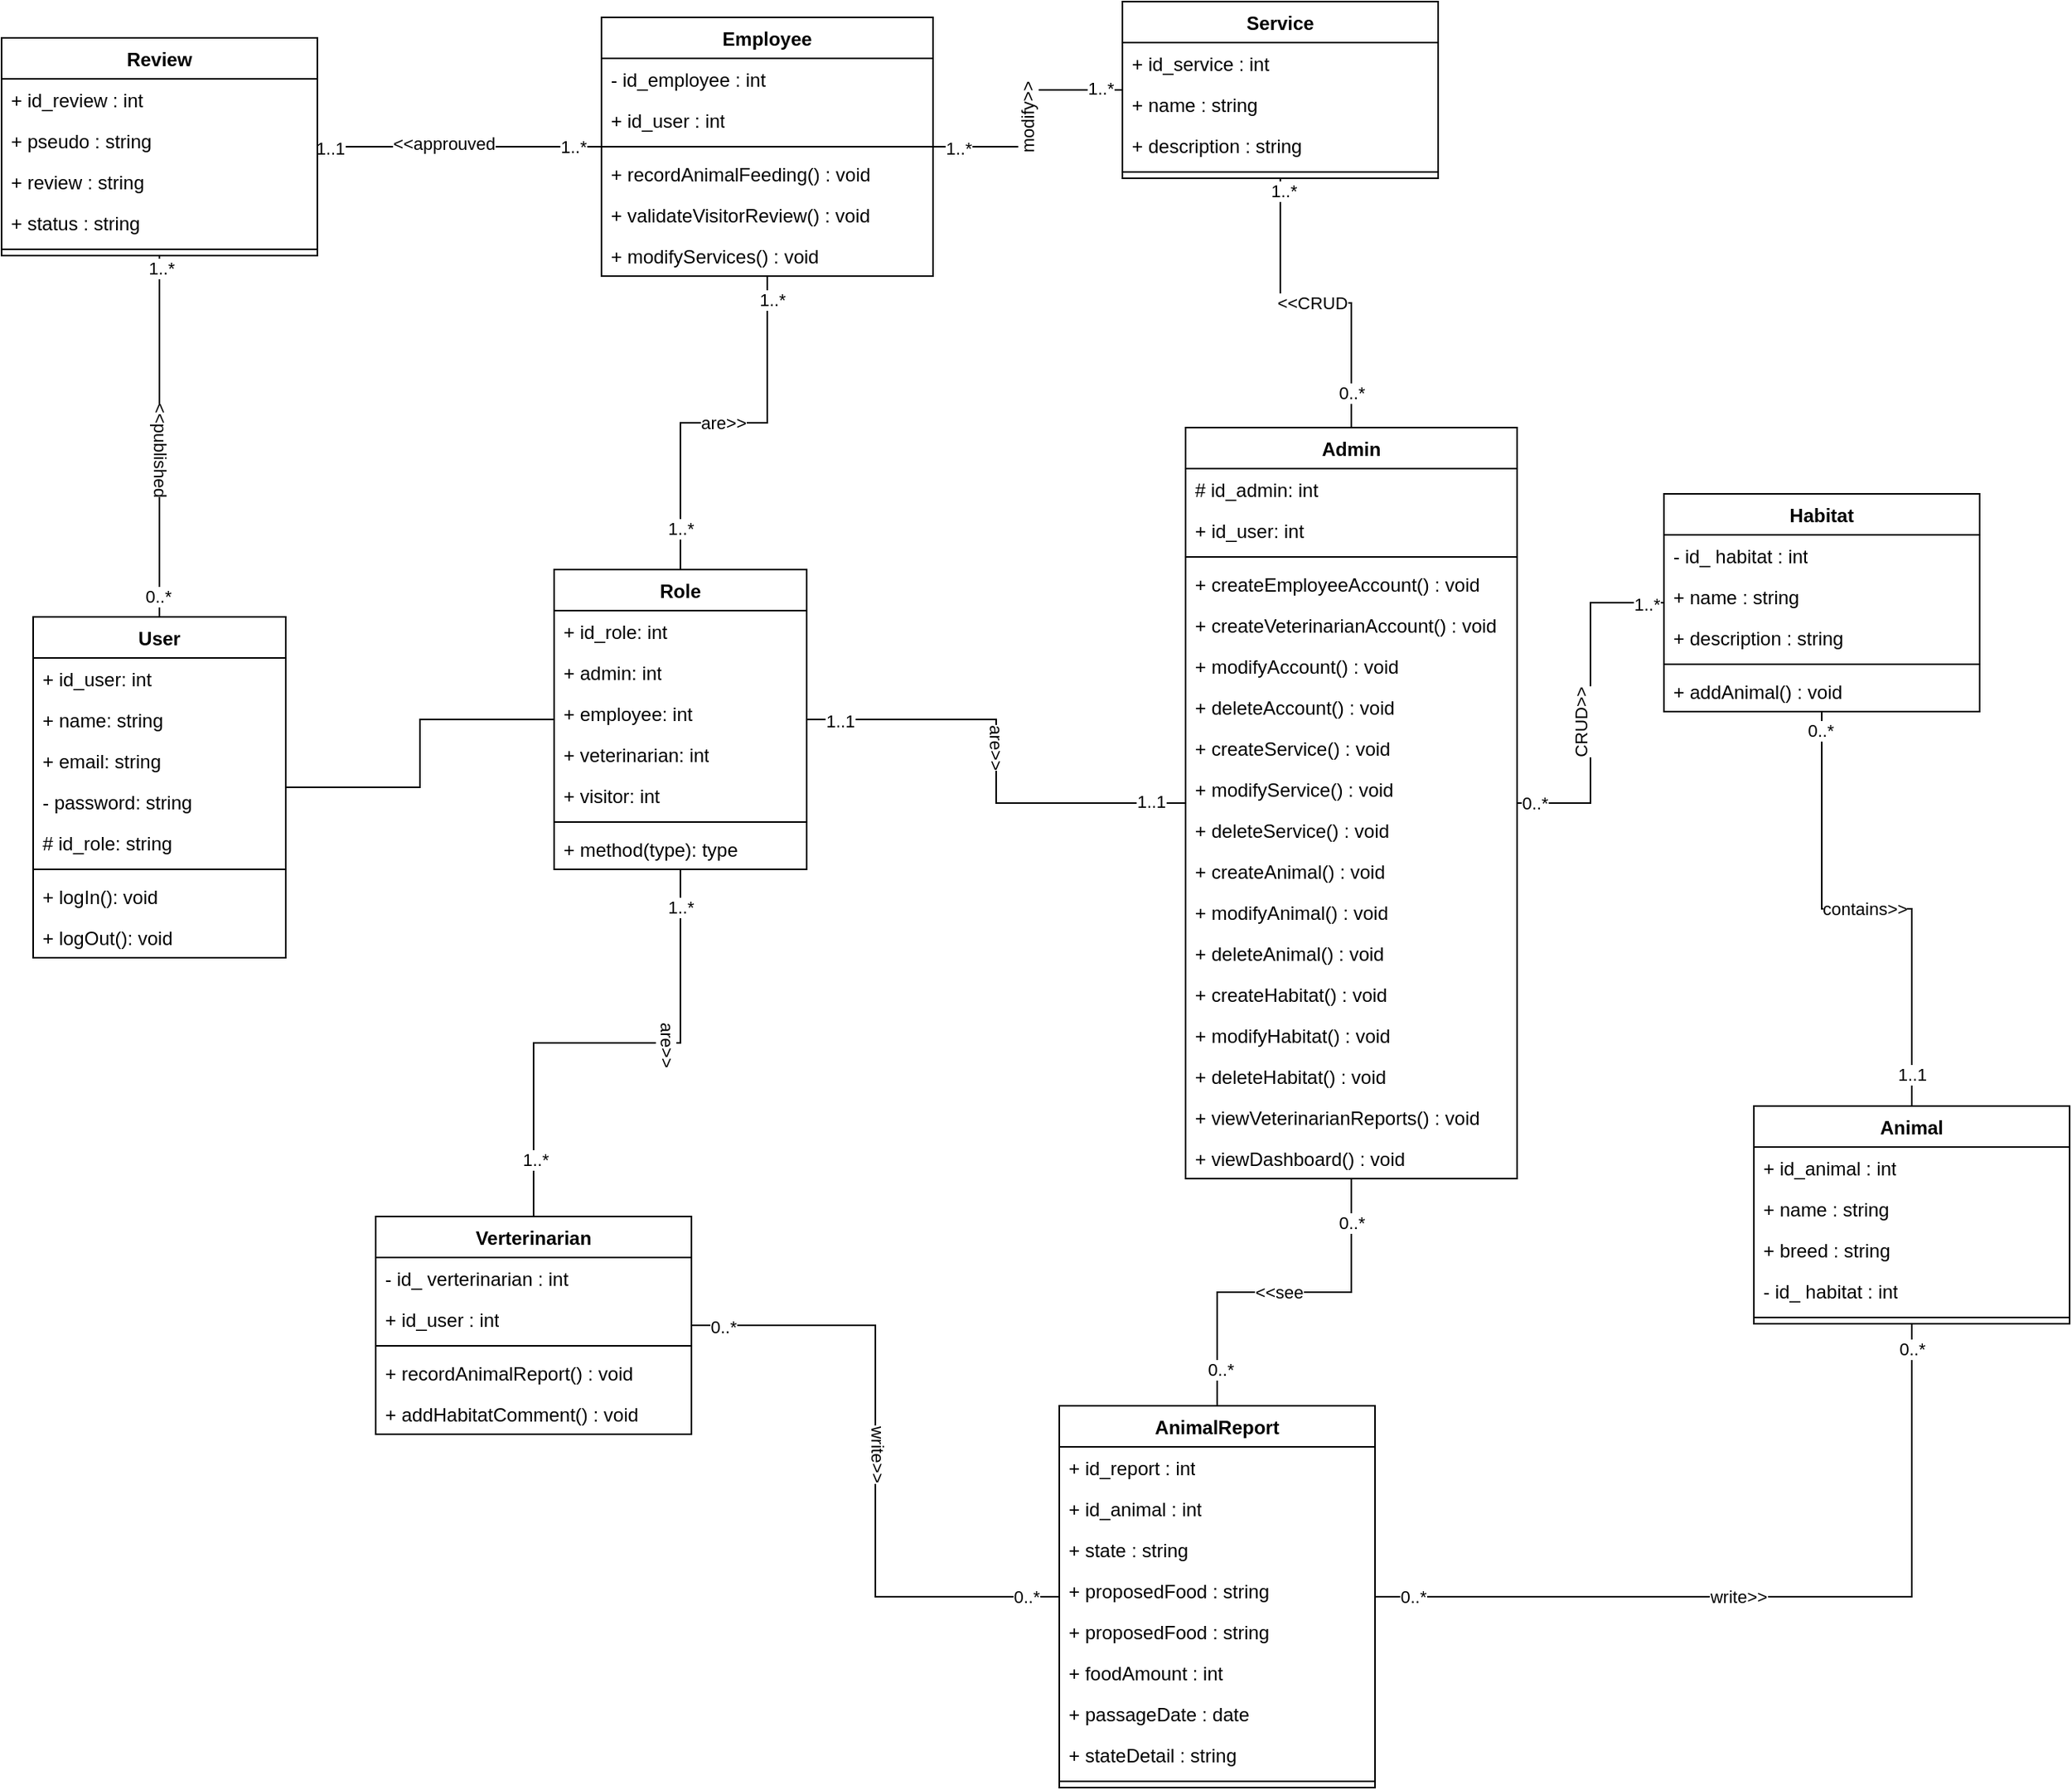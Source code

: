 <mxfile version="23.1.4" type="device">
  <diagram name="Page-1" id="CLZZfI83gvPv3_pRNXy1">
    <mxGraphModel dx="1745" dy="879" grid="1" gridSize="10" guides="1" tooltips="1" connect="1" arrows="1" fold="1" page="1" pageScale="1" pageWidth="827" pageHeight="1169" math="0" shadow="0">
      <root>
        <mxCell id="0" />
        <mxCell id="1" parent="0" />
        <mxCell id="AvlB_s9iiqEM76Q2gdlx-112" style="edgeStyle=orthogonalEdgeStyle;rounded=0;orthogonalLoop=1;jettySize=auto;html=1;endArrow=none;endFill=0;" parent="1" source="lJvQXz_G583yiuhWPraz-2" target="AvlB_s9iiqEM76Q2gdlx-10" edge="1">
          <mxGeometry relative="1" as="geometry" />
        </mxCell>
        <mxCell id="AvlB_s9iiqEM76Q2gdlx-148" value="1..1" style="edgeLabel;html=1;align=center;verticalAlign=middle;resizable=0;points=[];" parent="AvlB_s9iiqEM76Q2gdlx-112" vertex="1" connectable="0">
          <mxGeometry x="-0.858" y="-1" relative="1" as="geometry">
            <mxPoint as="offset" />
          </mxGeometry>
        </mxCell>
        <mxCell id="AvlB_s9iiqEM76Q2gdlx-149" value="1..1" style="edgeLabel;html=1;align=center;verticalAlign=middle;resizable=0;points=[];" parent="AvlB_s9iiqEM76Q2gdlx-112" vertex="1" connectable="0">
          <mxGeometry x="0.845" y="1" relative="1" as="geometry">
            <mxPoint as="offset" />
          </mxGeometry>
        </mxCell>
        <mxCell id="AvlB_s9iiqEM76Q2gdlx-150" value="are&amp;gt;&amp;gt;" style="edgeLabel;html=1;align=center;verticalAlign=middle;resizable=0;points=[];rotation=90;" parent="AvlB_s9iiqEM76Q2gdlx-112" vertex="1" connectable="0">
          <mxGeometry x="-0.065" relative="1" as="geometry">
            <mxPoint as="offset" />
          </mxGeometry>
        </mxCell>
        <mxCell id="AvlB_s9iiqEM76Q2gdlx-113" style="edgeStyle=orthogonalEdgeStyle;rounded=0;orthogonalLoop=1;jettySize=auto;html=1;endArrow=none;endFill=0;" parent="1" source="lJvQXz_G583yiuhWPraz-2" target="AvlB_s9iiqEM76Q2gdlx-31" edge="1">
          <mxGeometry relative="1" as="geometry" />
        </mxCell>
        <mxCell id="AvlB_s9iiqEM76Q2gdlx-151" value="are&amp;gt;&amp;gt;" style="edgeLabel;html=1;align=center;verticalAlign=middle;resizable=0;points=[];rotation=90;" parent="AvlB_s9iiqEM76Q2gdlx-113" vertex="1" connectable="0">
          <mxGeometry x="-0.244" y="1" relative="1" as="geometry">
            <mxPoint as="offset" />
          </mxGeometry>
        </mxCell>
        <mxCell id="AvlB_s9iiqEM76Q2gdlx-155" value="1..*" style="edgeLabel;html=1;align=center;verticalAlign=middle;resizable=0;points=[];" parent="AvlB_s9iiqEM76Q2gdlx-113" vertex="1" connectable="0">
          <mxGeometry x="-0.851" relative="1" as="geometry">
            <mxPoint as="offset" />
          </mxGeometry>
        </mxCell>
        <mxCell id="AvlB_s9iiqEM76Q2gdlx-156" value="1..*" style="edgeLabel;html=1;align=center;verticalAlign=middle;resizable=0;points=[];" parent="AvlB_s9iiqEM76Q2gdlx-113" vertex="1" connectable="0">
          <mxGeometry x="0.766" y="1" relative="1" as="geometry">
            <mxPoint as="offset" />
          </mxGeometry>
        </mxCell>
        <mxCell id="AvlB_s9iiqEM76Q2gdlx-114" style="edgeStyle=orthogonalEdgeStyle;rounded=0;orthogonalLoop=1;jettySize=auto;html=1;endArrow=none;endFill=0;" parent="1" source="lJvQXz_G583yiuhWPraz-2" target="AvlB_s9iiqEM76Q2gdlx-21" edge="1">
          <mxGeometry relative="1" as="geometry" />
        </mxCell>
        <mxCell id="AvlB_s9iiqEM76Q2gdlx-152" value="are&amp;gt;&amp;gt;" style="edgeLabel;html=1;align=center;verticalAlign=middle;resizable=0;points=[];" parent="AvlB_s9iiqEM76Q2gdlx-114" vertex="1" connectable="0">
          <mxGeometry x="-0.007" relative="1" as="geometry">
            <mxPoint as="offset" />
          </mxGeometry>
        </mxCell>
        <mxCell id="AvlB_s9iiqEM76Q2gdlx-157" value="1..*" style="edgeLabel;html=1;align=center;verticalAlign=middle;resizable=0;points=[];" parent="AvlB_s9iiqEM76Q2gdlx-114" vertex="1" connectable="0">
          <mxGeometry x="-0.781" relative="1" as="geometry">
            <mxPoint as="offset" />
          </mxGeometry>
        </mxCell>
        <mxCell id="AvlB_s9iiqEM76Q2gdlx-158" value="1..*" style="edgeLabel;html=1;align=center;verticalAlign=middle;resizable=0;points=[];" parent="AvlB_s9iiqEM76Q2gdlx-114" vertex="1" connectable="0">
          <mxGeometry x="0.88" y="-3" relative="1" as="geometry">
            <mxPoint as="offset" />
          </mxGeometry>
        </mxCell>
        <mxCell id="AvlB_s9iiqEM76Q2gdlx-115" style="edgeStyle=orthogonalEdgeStyle;rounded=0;orthogonalLoop=1;jettySize=auto;html=1;endArrow=none;endFill=0;" parent="1" source="AvlB_s9iiqEM76Q2gdlx-1" target="AvlB_s9iiqEM76Q2gdlx-61" edge="1">
          <mxGeometry relative="1" as="geometry" />
        </mxCell>
        <mxCell id="AvlB_s9iiqEM76Q2gdlx-154" value="&amp;lt;&amp;lt;published" style="edgeLabel;html=1;align=center;verticalAlign=middle;resizable=0;points=[];rotation=90;" parent="AvlB_s9iiqEM76Q2gdlx-115" vertex="1" connectable="0">
          <mxGeometry x="-0.07" y="-1" relative="1" as="geometry">
            <mxPoint as="offset" />
          </mxGeometry>
        </mxCell>
        <mxCell id="AvlB_s9iiqEM76Q2gdlx-159" value="0..*" style="edgeLabel;html=1;align=center;verticalAlign=middle;resizable=0;points=[];" parent="AvlB_s9iiqEM76Q2gdlx-115" vertex="1" connectable="0">
          <mxGeometry x="-0.882" y="1" relative="1" as="geometry">
            <mxPoint as="offset" />
          </mxGeometry>
        </mxCell>
        <mxCell id="AvlB_s9iiqEM76Q2gdlx-160" value="1..*" style="edgeLabel;html=1;align=center;verticalAlign=middle;resizable=0;points=[];" parent="AvlB_s9iiqEM76Q2gdlx-115" vertex="1" connectable="0">
          <mxGeometry x="0.934" y="-1" relative="1" as="geometry">
            <mxPoint as="offset" />
          </mxGeometry>
        </mxCell>
        <mxCell id="TTTGVQDCKUMc_Dk_B4Vn-2" style="edgeStyle=orthogonalEdgeStyle;rounded=0;orthogonalLoop=1;jettySize=auto;html=1;endArrow=none;endFill=0;" edge="1" parent="1" source="AvlB_s9iiqEM76Q2gdlx-1" target="lJvQXz_G583yiuhWPraz-2">
          <mxGeometry relative="1" as="geometry" />
        </mxCell>
        <mxCell id="AvlB_s9iiqEM76Q2gdlx-1" value="User" style="swimlane;fontStyle=1;align=center;verticalAlign=top;childLayout=stackLayout;horizontal=1;startSize=26;horizontalStack=0;resizeParent=1;resizeParentMax=0;resizeLast=0;collapsible=1;marginBottom=0;whiteSpace=wrap;html=1;" parent="1" vertex="1">
          <mxGeometry x="-650" y="400" width="160" height="216" as="geometry" />
        </mxCell>
        <mxCell id="AvlB_s9iiqEM76Q2gdlx-2" value="+ id_user: int" style="text;strokeColor=none;fillColor=none;align=left;verticalAlign=top;spacingLeft=4;spacingRight=4;overflow=hidden;rotatable=0;points=[[0,0.5],[1,0.5]];portConstraint=eastwest;whiteSpace=wrap;html=1;" parent="AvlB_s9iiqEM76Q2gdlx-1" vertex="1">
          <mxGeometry y="26" width="160" height="26" as="geometry" />
        </mxCell>
        <mxCell id="AvlB_s9iiqEM76Q2gdlx-5" value="+ name: string" style="text;strokeColor=none;fillColor=none;align=left;verticalAlign=top;spacingLeft=4;spacingRight=4;overflow=hidden;rotatable=0;points=[[0,0.5],[1,0.5]];portConstraint=eastwest;whiteSpace=wrap;html=1;" parent="AvlB_s9iiqEM76Q2gdlx-1" vertex="1">
          <mxGeometry y="52" width="160" height="26" as="geometry" />
        </mxCell>
        <mxCell id="AvlB_s9iiqEM76Q2gdlx-7" value="+ email: string" style="text;strokeColor=none;fillColor=none;align=left;verticalAlign=top;spacingLeft=4;spacingRight=4;overflow=hidden;rotatable=0;points=[[0,0.5],[1,0.5]];portConstraint=eastwest;whiteSpace=wrap;html=1;" parent="AvlB_s9iiqEM76Q2gdlx-1" vertex="1">
          <mxGeometry y="78" width="160" height="26" as="geometry" />
        </mxCell>
        <mxCell id="AvlB_s9iiqEM76Q2gdlx-6" value="- password: string" style="text;strokeColor=none;fillColor=none;align=left;verticalAlign=top;spacingLeft=4;spacingRight=4;overflow=hidden;rotatable=0;points=[[0,0.5],[1,0.5]];portConstraint=eastwest;whiteSpace=wrap;html=1;" parent="AvlB_s9iiqEM76Q2gdlx-1" vertex="1">
          <mxGeometry y="104" width="160" height="26" as="geometry" />
        </mxCell>
        <mxCell id="lJvQXz_G583yiuhWPraz-1" value="# id_role: string" style="text;strokeColor=none;fillColor=none;align=left;verticalAlign=top;spacingLeft=4;spacingRight=4;overflow=hidden;rotatable=0;points=[[0,0.5],[1,0.5]];portConstraint=eastwest;whiteSpace=wrap;html=1;" parent="AvlB_s9iiqEM76Q2gdlx-1" vertex="1">
          <mxGeometry y="130" width="160" height="26" as="geometry" />
        </mxCell>
        <mxCell id="AvlB_s9iiqEM76Q2gdlx-3" value="" style="line;strokeWidth=1;fillColor=none;align=left;verticalAlign=middle;spacingTop=-1;spacingLeft=3;spacingRight=3;rotatable=0;labelPosition=right;points=[];portConstraint=eastwest;strokeColor=inherit;" parent="AvlB_s9iiqEM76Q2gdlx-1" vertex="1">
          <mxGeometry y="156" width="160" height="8" as="geometry" />
        </mxCell>
        <mxCell id="AvlB_s9iiqEM76Q2gdlx-4" value="+ logIn(): void" style="text;strokeColor=none;fillColor=none;align=left;verticalAlign=top;spacingLeft=4;spacingRight=4;overflow=hidden;rotatable=0;points=[[0,0.5],[1,0.5]];portConstraint=eastwest;whiteSpace=wrap;html=1;" parent="AvlB_s9iiqEM76Q2gdlx-1" vertex="1">
          <mxGeometry y="164" width="160" height="26" as="geometry" />
        </mxCell>
        <mxCell id="AvlB_s9iiqEM76Q2gdlx-9" value="+ logOut(): void" style="text;strokeColor=none;fillColor=none;align=left;verticalAlign=top;spacingLeft=4;spacingRight=4;overflow=hidden;rotatable=0;points=[[0,0.5],[1,0.5]];portConstraint=eastwest;whiteSpace=wrap;html=1;" parent="AvlB_s9iiqEM76Q2gdlx-1" vertex="1">
          <mxGeometry y="190" width="160" height="26" as="geometry" />
        </mxCell>
        <mxCell id="AvlB_s9iiqEM76Q2gdlx-118" style="edgeStyle=orthogonalEdgeStyle;rounded=0;orthogonalLoop=1;jettySize=auto;html=1;endArrow=none;endFill=0;" parent="1" source="AvlB_s9iiqEM76Q2gdlx-10" target="AvlB_s9iiqEM76Q2gdlx-52" edge="1">
          <mxGeometry relative="1" as="geometry" />
        </mxCell>
        <mxCell id="AvlB_s9iiqEM76Q2gdlx-135" value="&amp;lt;&amp;lt;see" style="edgeLabel;html=1;align=center;verticalAlign=middle;resizable=0;points=[];" parent="AvlB_s9iiqEM76Q2gdlx-118" vertex="1" connectable="0">
          <mxGeometry x="0.035" relative="1" as="geometry">
            <mxPoint as="offset" />
          </mxGeometry>
        </mxCell>
        <mxCell id="AvlB_s9iiqEM76Q2gdlx-136" value="0..*" style="edgeLabel;html=1;align=center;verticalAlign=middle;resizable=0;points=[];" parent="AvlB_s9iiqEM76Q2gdlx-118" vertex="1" connectable="0">
          <mxGeometry x="-0.762" relative="1" as="geometry">
            <mxPoint as="offset" />
          </mxGeometry>
        </mxCell>
        <mxCell id="AvlB_s9iiqEM76Q2gdlx-137" value="0..*" style="edgeLabel;html=1;align=center;verticalAlign=middle;resizable=0;points=[];" parent="AvlB_s9iiqEM76Q2gdlx-118" vertex="1" connectable="0">
          <mxGeometry x="0.798" y="2" relative="1" as="geometry">
            <mxPoint as="offset" />
          </mxGeometry>
        </mxCell>
        <mxCell id="AvlB_s9iiqEM76Q2gdlx-120" style="edgeStyle=orthogonalEdgeStyle;rounded=0;orthogonalLoop=1;jettySize=auto;html=1;endArrow=none;endFill=0;" parent="1" source="AvlB_s9iiqEM76Q2gdlx-10" target="AvlB_s9iiqEM76Q2gdlx-70" edge="1">
          <mxGeometry relative="1" as="geometry" />
        </mxCell>
        <mxCell id="AvlB_s9iiqEM76Q2gdlx-142" value="0..*" style="edgeLabel;html=1;align=center;verticalAlign=middle;resizable=0;points=[];" parent="AvlB_s9iiqEM76Q2gdlx-120" vertex="1" connectable="0">
          <mxGeometry x="-0.778" relative="1" as="geometry">
            <mxPoint as="offset" />
          </mxGeometry>
        </mxCell>
        <mxCell id="AvlB_s9iiqEM76Q2gdlx-143" value="&amp;lt;&amp;lt;CRUD" style="edgeLabel;html=1;align=center;verticalAlign=middle;resizable=0;points=[];" parent="AvlB_s9iiqEM76Q2gdlx-120" vertex="1" connectable="0">
          <mxGeometry x="0.023" relative="1" as="geometry">
            <mxPoint as="offset" />
          </mxGeometry>
        </mxCell>
        <mxCell id="AvlB_s9iiqEM76Q2gdlx-144" value="1..*" style="edgeLabel;html=1;align=center;verticalAlign=middle;resizable=0;points=[];" parent="AvlB_s9iiqEM76Q2gdlx-120" vertex="1" connectable="0">
          <mxGeometry x="0.941" y="-2" relative="1" as="geometry">
            <mxPoint y="2" as="offset" />
          </mxGeometry>
        </mxCell>
        <mxCell id="AvlB_s9iiqEM76Q2gdlx-125" style="edgeStyle=orthogonalEdgeStyle;rounded=0;orthogonalLoop=1;jettySize=auto;html=1;endArrow=none;endFill=0;" parent="1" source="AvlB_s9iiqEM76Q2gdlx-10" target="AvlB_s9iiqEM76Q2gdlx-39" edge="1">
          <mxGeometry relative="1" as="geometry" />
        </mxCell>
        <mxCell id="AvlB_s9iiqEM76Q2gdlx-126" value="0..*" style="edgeLabel;html=1;align=center;verticalAlign=middle;resizable=0;points=[];" parent="AvlB_s9iiqEM76Q2gdlx-125" vertex="1" connectable="0">
          <mxGeometry x="-0.905" relative="1" as="geometry">
            <mxPoint as="offset" />
          </mxGeometry>
        </mxCell>
        <mxCell id="AvlB_s9iiqEM76Q2gdlx-127" value="1..*" style="edgeLabel;html=1;align=center;verticalAlign=middle;resizable=0;points=[];" parent="AvlB_s9iiqEM76Q2gdlx-125" vertex="1" connectable="0">
          <mxGeometry x="0.715" y="-1" relative="1" as="geometry">
            <mxPoint x="20" as="offset" />
          </mxGeometry>
        </mxCell>
        <mxCell id="AvlB_s9iiqEM76Q2gdlx-128" value="CRUD&amp;gt;&amp;gt;" style="edgeLabel;html=1;align=center;verticalAlign=middle;resizable=0;points=[];rotation=-90;" parent="AvlB_s9iiqEM76Q2gdlx-125" vertex="1" connectable="0">
          <mxGeometry x="-0.12" y="1" relative="1" as="geometry">
            <mxPoint x="-5" as="offset" />
          </mxGeometry>
        </mxCell>
        <mxCell id="AvlB_s9iiqEM76Q2gdlx-10" value="Admin" style="swimlane;fontStyle=1;align=center;verticalAlign=top;childLayout=stackLayout;horizontal=1;startSize=26;horizontalStack=0;resizeParent=1;resizeParentMax=0;resizeLast=0;collapsible=1;marginBottom=0;whiteSpace=wrap;html=1;" parent="1" vertex="1">
          <mxGeometry x="80" y="280" width="210" height="476" as="geometry" />
        </mxCell>
        <mxCell id="AvlB_s9iiqEM76Q2gdlx-11" value="# id_admin: int" style="text;strokeColor=none;fillColor=none;align=left;verticalAlign=top;spacingLeft=4;spacingRight=4;overflow=hidden;rotatable=0;points=[[0,0.5],[1,0.5]];portConstraint=eastwest;whiteSpace=wrap;html=1;" parent="AvlB_s9iiqEM76Q2gdlx-10" vertex="1">
          <mxGeometry y="26" width="210" height="26" as="geometry" />
        </mxCell>
        <mxCell id="AvlB_s9iiqEM76Q2gdlx-12" value="+ id_user: int" style="text;strokeColor=none;fillColor=none;align=left;verticalAlign=top;spacingLeft=4;spacingRight=4;overflow=hidden;rotatable=0;points=[[0,0.5],[1,0.5]];portConstraint=eastwest;whiteSpace=wrap;html=1;" parent="AvlB_s9iiqEM76Q2gdlx-10" vertex="1">
          <mxGeometry y="52" width="210" height="26" as="geometry" />
        </mxCell>
        <mxCell id="AvlB_s9iiqEM76Q2gdlx-15" value="" style="line;strokeWidth=1;fillColor=none;align=left;verticalAlign=middle;spacingTop=-1;spacingLeft=3;spacingRight=3;rotatable=0;labelPosition=right;points=[];portConstraint=eastwest;strokeColor=inherit;" parent="AvlB_s9iiqEM76Q2gdlx-10" vertex="1">
          <mxGeometry y="78" width="210" height="8" as="geometry" />
        </mxCell>
        <mxCell id="AvlB_s9iiqEM76Q2gdlx-16" value="+&amp;nbsp;createEmployeeAccount() : void" style="text;strokeColor=none;fillColor=none;align=left;verticalAlign=top;spacingLeft=4;spacingRight=4;overflow=hidden;rotatable=0;points=[[0,0.5],[1,0.5]];portConstraint=eastwest;whiteSpace=wrap;html=1;" parent="AvlB_s9iiqEM76Q2gdlx-10" vertex="1">
          <mxGeometry y="86" width="210" height="26" as="geometry" />
        </mxCell>
        <mxCell id="AvlB_s9iiqEM76Q2gdlx-17" value="+ createVeterinarianAccount() : void" style="text;strokeColor=none;fillColor=none;align=left;verticalAlign=top;spacingLeft=4;spacingRight=4;overflow=hidden;rotatable=0;points=[[0,0.5],[1,0.5]];portConstraint=eastwest;whiteSpace=wrap;html=1;" parent="AvlB_s9iiqEM76Q2gdlx-10" vertex="1">
          <mxGeometry y="112" width="210" height="26" as="geometry" />
        </mxCell>
        <mxCell id="AvlB_s9iiqEM76Q2gdlx-18" value="+ modifyAccount() : void" style="text;strokeColor=none;fillColor=none;align=left;verticalAlign=top;spacingLeft=4;spacingRight=4;overflow=hidden;rotatable=0;points=[[0,0.5],[1,0.5]];portConstraint=eastwest;whiteSpace=wrap;html=1;" parent="AvlB_s9iiqEM76Q2gdlx-10" vertex="1">
          <mxGeometry y="138" width="210" height="26" as="geometry" />
        </mxCell>
        <mxCell id="AvlB_s9iiqEM76Q2gdlx-19" value="+ deleteAccount() : void " style="text;strokeColor=none;fillColor=none;align=left;verticalAlign=top;spacingLeft=4;spacingRight=4;overflow=hidden;rotatable=0;points=[[0,0.5],[1,0.5]];portConstraint=eastwest;whiteSpace=wrap;html=1;" parent="AvlB_s9iiqEM76Q2gdlx-10" vertex="1">
          <mxGeometry y="164" width="210" height="26" as="geometry" />
        </mxCell>
        <mxCell id="AvlB_s9iiqEM76Q2gdlx-79" value="+ createService() : void" style="text;strokeColor=none;fillColor=none;align=left;verticalAlign=top;spacingLeft=4;spacingRight=4;overflow=hidden;rotatable=0;points=[[0,0.5],[1,0.5]];portConstraint=eastwest;whiteSpace=wrap;html=1;" parent="AvlB_s9iiqEM76Q2gdlx-10" vertex="1">
          <mxGeometry y="190" width="210" height="26" as="geometry" />
        </mxCell>
        <mxCell id="AvlB_s9iiqEM76Q2gdlx-80" value="+&amp;nbsp;modifyService() : void" style="text;strokeColor=none;fillColor=none;align=left;verticalAlign=top;spacingLeft=4;spacingRight=4;overflow=hidden;rotatable=0;points=[[0,0.5],[1,0.5]];portConstraint=eastwest;whiteSpace=wrap;html=1;" parent="AvlB_s9iiqEM76Q2gdlx-10" vertex="1">
          <mxGeometry y="216" width="210" height="26" as="geometry" />
        </mxCell>
        <mxCell id="AvlB_s9iiqEM76Q2gdlx-81" value="+&amp;nbsp;deleteService() : void" style="text;strokeColor=none;fillColor=none;align=left;verticalAlign=top;spacingLeft=4;spacingRight=4;overflow=hidden;rotatable=0;points=[[0,0.5],[1,0.5]];portConstraint=eastwest;whiteSpace=wrap;html=1;" parent="AvlB_s9iiqEM76Q2gdlx-10" vertex="1">
          <mxGeometry y="242" width="210" height="26" as="geometry" />
        </mxCell>
        <mxCell id="AvlB_s9iiqEM76Q2gdlx-82" value="+&amp;nbsp;createAnimal() : void" style="text;strokeColor=none;fillColor=none;align=left;verticalAlign=top;spacingLeft=4;spacingRight=4;overflow=hidden;rotatable=0;points=[[0,0.5],[1,0.5]];portConstraint=eastwest;whiteSpace=wrap;html=1;" parent="AvlB_s9iiqEM76Q2gdlx-10" vertex="1">
          <mxGeometry y="268" width="210" height="26" as="geometry" />
        </mxCell>
        <mxCell id="AvlB_s9iiqEM76Q2gdlx-83" value="+&amp;nbsp;modifyAnimal() : void" style="text;strokeColor=none;fillColor=none;align=left;verticalAlign=top;spacingLeft=4;spacingRight=4;overflow=hidden;rotatable=0;points=[[0,0.5],[1,0.5]];portConstraint=eastwest;whiteSpace=wrap;html=1;" parent="AvlB_s9iiqEM76Q2gdlx-10" vertex="1">
          <mxGeometry y="294" width="210" height="26" as="geometry" />
        </mxCell>
        <mxCell id="AvlB_s9iiqEM76Q2gdlx-84" value="+&amp;nbsp;deleteAnimal() : void" style="text;strokeColor=none;fillColor=none;align=left;verticalAlign=top;spacingLeft=4;spacingRight=4;overflow=hidden;rotatable=0;points=[[0,0.5],[1,0.5]];portConstraint=eastwest;whiteSpace=wrap;html=1;" parent="AvlB_s9iiqEM76Q2gdlx-10" vertex="1">
          <mxGeometry y="320" width="210" height="26" as="geometry" />
        </mxCell>
        <mxCell id="AvlB_s9iiqEM76Q2gdlx-85" value="+&amp;nbsp;createHabitat() : void" style="text;strokeColor=none;fillColor=none;align=left;verticalAlign=top;spacingLeft=4;spacingRight=4;overflow=hidden;rotatable=0;points=[[0,0.5],[1,0.5]];portConstraint=eastwest;whiteSpace=wrap;html=1;" parent="AvlB_s9iiqEM76Q2gdlx-10" vertex="1">
          <mxGeometry y="346" width="210" height="26" as="geometry" />
        </mxCell>
        <mxCell id="AvlB_s9iiqEM76Q2gdlx-86" value="+&amp;nbsp;modifyHabitat() : void" style="text;strokeColor=none;fillColor=none;align=left;verticalAlign=top;spacingLeft=4;spacingRight=4;overflow=hidden;rotatable=0;points=[[0,0.5],[1,0.5]];portConstraint=eastwest;whiteSpace=wrap;html=1;" parent="AvlB_s9iiqEM76Q2gdlx-10" vertex="1">
          <mxGeometry y="372" width="210" height="26" as="geometry" />
        </mxCell>
        <mxCell id="AvlB_s9iiqEM76Q2gdlx-87" value="+&amp;nbsp;deleteHabitat() : void" style="text;strokeColor=none;fillColor=none;align=left;verticalAlign=top;spacingLeft=4;spacingRight=4;overflow=hidden;rotatable=0;points=[[0,0.5],[1,0.5]];portConstraint=eastwest;whiteSpace=wrap;html=1;" parent="AvlB_s9iiqEM76Q2gdlx-10" vertex="1">
          <mxGeometry y="398" width="210" height="26" as="geometry" />
        </mxCell>
        <mxCell id="AvlB_s9iiqEM76Q2gdlx-88" value="+&amp;nbsp;viewVeterinarianReports() : void" style="text;strokeColor=none;fillColor=none;align=left;verticalAlign=top;spacingLeft=4;spacingRight=4;overflow=hidden;rotatable=0;points=[[0,0.5],[1,0.5]];portConstraint=eastwest;whiteSpace=wrap;html=1;" parent="AvlB_s9iiqEM76Q2gdlx-10" vertex="1">
          <mxGeometry y="424" width="210" height="26" as="geometry" />
        </mxCell>
        <mxCell id="AvlB_s9iiqEM76Q2gdlx-20" value="+&amp;nbsp;viewDashboard() : void " style="text;strokeColor=none;fillColor=none;align=left;verticalAlign=top;spacingLeft=4;spacingRight=4;overflow=hidden;rotatable=0;points=[[0,0.5],[1,0.5]];portConstraint=eastwest;whiteSpace=wrap;html=1;" parent="AvlB_s9iiqEM76Q2gdlx-10" vertex="1">
          <mxGeometry y="450" width="210" height="26" as="geometry" />
        </mxCell>
        <mxCell id="AvlB_s9iiqEM76Q2gdlx-116" style="edgeStyle=orthogonalEdgeStyle;rounded=0;orthogonalLoop=1;jettySize=auto;html=1;endArrow=none;endFill=0;" parent="1" source="AvlB_s9iiqEM76Q2gdlx-21" target="AvlB_s9iiqEM76Q2gdlx-61" edge="1">
          <mxGeometry relative="1" as="geometry" />
        </mxCell>
        <mxCell id="AvlB_s9iiqEM76Q2gdlx-153" value="&amp;lt;&amp;lt;approuved" style="edgeLabel;html=1;align=center;verticalAlign=middle;resizable=0;points=[];" parent="AvlB_s9iiqEM76Q2gdlx-116" vertex="1" connectable="0">
          <mxGeometry x="0.119" y="-2" relative="1" as="geometry">
            <mxPoint as="offset" />
          </mxGeometry>
        </mxCell>
        <mxCell id="AvlB_s9iiqEM76Q2gdlx-161" value="1..*" style="edgeLabel;html=1;align=center;verticalAlign=middle;resizable=0;points=[];" parent="AvlB_s9iiqEM76Q2gdlx-116" vertex="1" connectable="0">
          <mxGeometry x="-0.795" relative="1" as="geometry">
            <mxPoint as="offset" />
          </mxGeometry>
        </mxCell>
        <mxCell id="AvlB_s9iiqEM76Q2gdlx-162" value="1..1" style="edgeLabel;html=1;align=center;verticalAlign=middle;resizable=0;points=[];" parent="AvlB_s9iiqEM76Q2gdlx-116" vertex="1" connectable="0">
          <mxGeometry x="0.915" y="1" relative="1" as="geometry">
            <mxPoint as="offset" />
          </mxGeometry>
        </mxCell>
        <mxCell id="AvlB_s9iiqEM76Q2gdlx-121" style="edgeStyle=orthogonalEdgeStyle;rounded=0;orthogonalLoop=1;jettySize=auto;html=1;endArrow=none;endFill=0;" parent="1" source="AvlB_s9iiqEM76Q2gdlx-21" target="AvlB_s9iiqEM76Q2gdlx-70" edge="1">
          <mxGeometry relative="1" as="geometry" />
        </mxCell>
        <mxCell id="AvlB_s9iiqEM76Q2gdlx-145" value="modify&amp;gt;&amp;gt;" style="edgeLabel;html=1;align=center;verticalAlign=middle;resizable=0;points=[];rotation=270;" parent="AvlB_s9iiqEM76Q2gdlx-121" vertex="1" connectable="0">
          <mxGeometry x="0.009" relative="1" as="geometry">
            <mxPoint as="offset" />
          </mxGeometry>
        </mxCell>
        <mxCell id="AvlB_s9iiqEM76Q2gdlx-146" value="1..*" style="edgeLabel;html=1;align=center;verticalAlign=middle;resizable=0;points=[];" parent="AvlB_s9iiqEM76Q2gdlx-121" vertex="1" connectable="0">
          <mxGeometry x="-0.792" y="-1" relative="1" as="geometry">
            <mxPoint as="offset" />
          </mxGeometry>
        </mxCell>
        <mxCell id="AvlB_s9iiqEM76Q2gdlx-147" value="1..*" style="edgeLabel;html=1;align=center;verticalAlign=middle;resizable=0;points=[];" parent="AvlB_s9iiqEM76Q2gdlx-121" vertex="1" connectable="0">
          <mxGeometry x="0.817" y="1" relative="1" as="geometry">
            <mxPoint as="offset" />
          </mxGeometry>
        </mxCell>
        <mxCell id="AvlB_s9iiqEM76Q2gdlx-21" value="Employee" style="swimlane;fontStyle=1;align=center;verticalAlign=top;childLayout=stackLayout;horizontal=1;startSize=26;horizontalStack=0;resizeParent=1;resizeParentMax=0;resizeLast=0;collapsible=1;marginBottom=0;whiteSpace=wrap;html=1;" parent="1" vertex="1">
          <mxGeometry x="-290" y="20" width="210" height="164" as="geometry" />
        </mxCell>
        <mxCell id="AvlB_s9iiqEM76Q2gdlx-22" value="- id_employee : int" style="text;strokeColor=none;fillColor=none;align=left;verticalAlign=top;spacingLeft=4;spacingRight=4;overflow=hidden;rotatable=0;points=[[0,0.5],[1,0.5]];portConstraint=eastwest;whiteSpace=wrap;html=1;" parent="AvlB_s9iiqEM76Q2gdlx-21" vertex="1">
          <mxGeometry y="26" width="210" height="26" as="geometry" />
        </mxCell>
        <mxCell id="AvlB_s9iiqEM76Q2gdlx-23" value="+ id_user : int " style="text;strokeColor=none;fillColor=none;align=left;verticalAlign=top;spacingLeft=4;spacingRight=4;overflow=hidden;rotatable=0;points=[[0,0.5],[1,0.5]];portConstraint=eastwest;whiteSpace=wrap;html=1;" parent="AvlB_s9iiqEM76Q2gdlx-21" vertex="1">
          <mxGeometry y="52" width="210" height="26" as="geometry" />
        </mxCell>
        <mxCell id="AvlB_s9iiqEM76Q2gdlx-25" value="" style="line;strokeWidth=1;fillColor=none;align=left;verticalAlign=middle;spacingTop=-1;spacingLeft=3;spacingRight=3;rotatable=0;labelPosition=right;points=[];portConstraint=eastwest;strokeColor=inherit;" parent="AvlB_s9iiqEM76Q2gdlx-21" vertex="1">
          <mxGeometry y="78" width="210" height="8" as="geometry" />
        </mxCell>
        <mxCell id="AvlB_s9iiqEM76Q2gdlx-26" value="+ recordAnimalFeeding() : void " style="text;strokeColor=none;fillColor=none;align=left;verticalAlign=top;spacingLeft=4;spacingRight=4;overflow=hidden;rotatable=0;points=[[0,0.5],[1,0.5]];portConstraint=eastwest;whiteSpace=wrap;html=1;" parent="AvlB_s9iiqEM76Q2gdlx-21" vertex="1">
          <mxGeometry y="86" width="210" height="26" as="geometry" />
        </mxCell>
        <mxCell id="AvlB_s9iiqEM76Q2gdlx-27" value="+ validateVisitorReview() : void " style="text;strokeColor=none;fillColor=none;align=left;verticalAlign=top;spacingLeft=4;spacingRight=4;overflow=hidden;rotatable=0;points=[[0,0.5],[1,0.5]];portConstraint=eastwest;whiteSpace=wrap;html=1;" parent="AvlB_s9iiqEM76Q2gdlx-21" vertex="1">
          <mxGeometry y="112" width="210" height="26" as="geometry" />
        </mxCell>
        <mxCell id="AvlB_s9iiqEM76Q2gdlx-28" value="+ modifyServices() : void " style="text;strokeColor=none;fillColor=none;align=left;verticalAlign=top;spacingLeft=4;spacingRight=4;overflow=hidden;rotatable=0;points=[[0,0.5],[1,0.5]];portConstraint=eastwest;whiteSpace=wrap;html=1;" parent="AvlB_s9iiqEM76Q2gdlx-21" vertex="1">
          <mxGeometry y="138" width="210" height="26" as="geometry" />
        </mxCell>
        <mxCell id="AvlB_s9iiqEM76Q2gdlx-117" style="edgeStyle=orthogonalEdgeStyle;rounded=0;orthogonalLoop=1;jettySize=auto;html=1;endArrow=none;endFill=0;" parent="1" source="AvlB_s9iiqEM76Q2gdlx-31" target="AvlB_s9iiqEM76Q2gdlx-52" edge="1">
          <mxGeometry relative="1" as="geometry" />
        </mxCell>
        <mxCell id="AvlB_s9iiqEM76Q2gdlx-138" value="write&amp;gt;&amp;gt;" style="edgeLabel;html=1;align=center;verticalAlign=middle;resizable=0;points=[];rotation=90;" parent="AvlB_s9iiqEM76Q2gdlx-117" vertex="1" connectable="0">
          <mxGeometry x="-0.021" y="2" relative="1" as="geometry">
            <mxPoint as="offset" />
          </mxGeometry>
        </mxCell>
        <mxCell id="AvlB_s9iiqEM76Q2gdlx-139" value="0..*" style="edgeLabel;html=1;align=center;verticalAlign=middle;resizable=0;points=[];" parent="AvlB_s9iiqEM76Q2gdlx-117" vertex="1" connectable="0">
          <mxGeometry x="-0.9" y="-1" relative="1" as="geometry">
            <mxPoint as="offset" />
          </mxGeometry>
        </mxCell>
        <mxCell id="AvlB_s9iiqEM76Q2gdlx-141" value="0..*" style="edgeLabel;html=1;align=center;verticalAlign=middle;resizable=0;points=[];" parent="AvlB_s9iiqEM76Q2gdlx-117" vertex="1" connectable="0">
          <mxGeometry x="0.895" relative="1" as="geometry">
            <mxPoint as="offset" />
          </mxGeometry>
        </mxCell>
        <mxCell id="AvlB_s9iiqEM76Q2gdlx-31" value="Verterinarian" style="swimlane;fontStyle=1;align=center;verticalAlign=top;childLayout=stackLayout;horizontal=1;startSize=26;horizontalStack=0;resizeParent=1;resizeParentMax=0;resizeLast=0;collapsible=1;marginBottom=0;whiteSpace=wrap;html=1;" parent="1" vertex="1">
          <mxGeometry x="-433" y="780" width="200" height="138" as="geometry" />
        </mxCell>
        <mxCell id="AvlB_s9iiqEM76Q2gdlx-32" value="- id_&amp;nbsp;verterinarian&amp;nbsp;: int" style="text;strokeColor=none;fillColor=none;align=left;verticalAlign=top;spacingLeft=4;spacingRight=4;overflow=hidden;rotatable=0;points=[[0,0.5],[1,0.5]];portConstraint=eastwest;whiteSpace=wrap;html=1;" parent="AvlB_s9iiqEM76Q2gdlx-31" vertex="1">
          <mxGeometry y="26" width="200" height="26" as="geometry" />
        </mxCell>
        <mxCell id="AvlB_s9iiqEM76Q2gdlx-33" value="+ id_user : int " style="text;strokeColor=none;fillColor=none;align=left;verticalAlign=top;spacingLeft=4;spacingRight=4;overflow=hidden;rotatable=0;points=[[0,0.5],[1,0.5]];portConstraint=eastwest;whiteSpace=wrap;html=1;" parent="AvlB_s9iiqEM76Q2gdlx-31" vertex="1">
          <mxGeometry y="52" width="200" height="26" as="geometry" />
        </mxCell>
        <mxCell id="AvlB_s9iiqEM76Q2gdlx-35" value="" style="line;strokeWidth=1;fillColor=none;align=left;verticalAlign=middle;spacingTop=-1;spacingLeft=3;spacingRight=3;rotatable=0;labelPosition=right;points=[];portConstraint=eastwest;strokeColor=inherit;" parent="AvlB_s9iiqEM76Q2gdlx-31" vertex="1">
          <mxGeometry y="78" width="200" height="8" as="geometry" />
        </mxCell>
        <mxCell id="AvlB_s9iiqEM76Q2gdlx-36" value="+ recordAnimalReport() : void  " style="text;strokeColor=none;fillColor=none;align=left;verticalAlign=top;spacingLeft=4;spacingRight=4;overflow=hidden;rotatable=0;points=[[0,0.5],[1,0.5]];portConstraint=eastwest;whiteSpace=wrap;html=1;" parent="AvlB_s9iiqEM76Q2gdlx-31" vertex="1">
          <mxGeometry y="86" width="200" height="26" as="geometry" />
        </mxCell>
        <mxCell id="AvlB_s9iiqEM76Q2gdlx-37" value="+ addHabitatComment() : void" style="text;strokeColor=none;fillColor=none;align=left;verticalAlign=top;spacingLeft=4;spacingRight=4;overflow=hidden;rotatable=0;points=[[0,0.5],[1,0.5]];portConstraint=eastwest;whiteSpace=wrap;html=1;" parent="AvlB_s9iiqEM76Q2gdlx-31" vertex="1">
          <mxGeometry y="112" width="200" height="26" as="geometry" />
        </mxCell>
        <mxCell id="AvlB_s9iiqEM76Q2gdlx-122" style="edgeStyle=orthogonalEdgeStyle;rounded=0;orthogonalLoop=1;jettySize=auto;html=1;endArrow=none;endFill=0;" parent="1" source="AvlB_s9iiqEM76Q2gdlx-39" target="AvlB_s9iiqEM76Q2gdlx-46" edge="1">
          <mxGeometry relative="1" as="geometry" />
        </mxCell>
        <mxCell id="AvlB_s9iiqEM76Q2gdlx-129" value="0..*" style="edgeLabel;html=1;align=center;verticalAlign=middle;resizable=0;points=[];" parent="AvlB_s9iiqEM76Q2gdlx-122" vertex="1" connectable="0">
          <mxGeometry x="-0.922" y="-1" relative="1" as="geometry">
            <mxPoint as="offset" />
          </mxGeometry>
        </mxCell>
        <mxCell id="AvlB_s9iiqEM76Q2gdlx-130" value="1..1" style="edgeLabel;html=1;align=center;verticalAlign=middle;resizable=0;points=[];" parent="AvlB_s9iiqEM76Q2gdlx-122" vertex="1" connectable="0">
          <mxGeometry x="0.835" y="1" relative="1" as="geometry">
            <mxPoint x="-1" y="5" as="offset" />
          </mxGeometry>
        </mxCell>
        <mxCell id="AvlB_s9iiqEM76Q2gdlx-131" value="contains&amp;gt;&amp;gt;" style="edgeLabel;html=1;align=center;verticalAlign=middle;resizable=0;points=[];" parent="AvlB_s9iiqEM76Q2gdlx-122" vertex="1" connectable="0">
          <mxGeometry x="-0.062" relative="1" as="geometry">
            <mxPoint x="8" as="offset" />
          </mxGeometry>
        </mxCell>
        <mxCell id="AvlB_s9iiqEM76Q2gdlx-39" value="Habitat" style="swimlane;fontStyle=1;align=center;verticalAlign=top;childLayout=stackLayout;horizontal=1;startSize=26;horizontalStack=0;resizeParent=1;resizeParentMax=0;resizeLast=0;collapsible=1;marginBottom=0;whiteSpace=wrap;html=1;" parent="1" vertex="1">
          <mxGeometry x="383" y="322" width="200" height="138" as="geometry" />
        </mxCell>
        <mxCell id="AvlB_s9iiqEM76Q2gdlx-40" value="- id_ habitat : int" style="text;strokeColor=none;fillColor=none;align=left;verticalAlign=top;spacingLeft=4;spacingRight=4;overflow=hidden;rotatable=0;points=[[0,0.5],[1,0.5]];portConstraint=eastwest;whiteSpace=wrap;html=1;" parent="AvlB_s9iiqEM76Q2gdlx-39" vertex="1">
          <mxGeometry y="26" width="200" height="26" as="geometry" />
        </mxCell>
        <mxCell id="AvlB_s9iiqEM76Q2gdlx-41" value="+ name : string" style="text;strokeColor=none;fillColor=none;align=left;verticalAlign=top;spacingLeft=4;spacingRight=4;overflow=hidden;rotatable=0;points=[[0,0.5],[1,0.5]];portConstraint=eastwest;whiteSpace=wrap;html=1;" parent="AvlB_s9iiqEM76Q2gdlx-39" vertex="1">
          <mxGeometry y="52" width="200" height="26" as="geometry" />
        </mxCell>
        <mxCell id="AvlB_s9iiqEM76Q2gdlx-42" value="+ description : string" style="text;strokeColor=none;fillColor=none;align=left;verticalAlign=top;spacingLeft=4;spacingRight=4;overflow=hidden;rotatable=0;points=[[0,0.5],[1,0.5]];portConstraint=eastwest;whiteSpace=wrap;html=1;" parent="AvlB_s9iiqEM76Q2gdlx-39" vertex="1">
          <mxGeometry y="78" width="200" height="26" as="geometry" />
        </mxCell>
        <mxCell id="AvlB_s9iiqEM76Q2gdlx-43" value="" style="line;strokeWidth=1;fillColor=none;align=left;verticalAlign=middle;spacingTop=-1;spacingLeft=3;spacingRight=3;rotatable=0;labelPosition=right;points=[];portConstraint=eastwest;strokeColor=inherit;" parent="AvlB_s9iiqEM76Q2gdlx-39" vertex="1">
          <mxGeometry y="104" width="200" height="8" as="geometry" />
        </mxCell>
        <mxCell id="AvlB_s9iiqEM76Q2gdlx-44" value="+ addAnimal() : void  " style="text;strokeColor=none;fillColor=none;align=left;verticalAlign=top;spacingLeft=4;spacingRight=4;overflow=hidden;rotatable=0;points=[[0,0.5],[1,0.5]];portConstraint=eastwest;whiteSpace=wrap;html=1;" parent="AvlB_s9iiqEM76Q2gdlx-39" vertex="1">
          <mxGeometry y="112" width="200" height="26" as="geometry" />
        </mxCell>
        <mxCell id="AvlB_s9iiqEM76Q2gdlx-46" value="Animal" style="swimlane;fontStyle=1;align=center;verticalAlign=top;childLayout=stackLayout;horizontal=1;startSize=26;horizontalStack=0;resizeParent=1;resizeParentMax=0;resizeLast=0;collapsible=1;marginBottom=0;whiteSpace=wrap;html=1;" parent="1" vertex="1">
          <mxGeometry x="440" y="710" width="200" height="138" as="geometry" />
        </mxCell>
        <mxCell id="AvlB_s9iiqEM76Q2gdlx-47" value=" + id_animal : int  " style="text;strokeColor=none;fillColor=none;align=left;verticalAlign=top;spacingLeft=4;spacingRight=4;overflow=hidden;rotatable=0;points=[[0,0.5],[1,0.5]];portConstraint=eastwest;whiteSpace=wrap;html=1;" parent="AvlB_s9iiqEM76Q2gdlx-46" vertex="1">
          <mxGeometry y="26" width="200" height="26" as="geometry" />
        </mxCell>
        <mxCell id="AvlB_s9iiqEM76Q2gdlx-48" value="+ name : string" style="text;strokeColor=none;fillColor=none;align=left;verticalAlign=top;spacingLeft=4;spacingRight=4;overflow=hidden;rotatable=0;points=[[0,0.5],[1,0.5]];portConstraint=eastwest;whiteSpace=wrap;html=1;" parent="AvlB_s9iiqEM76Q2gdlx-46" vertex="1">
          <mxGeometry y="52" width="200" height="26" as="geometry" />
        </mxCell>
        <mxCell id="AvlB_s9iiqEM76Q2gdlx-49" value="+ breed : string" style="text;strokeColor=none;fillColor=none;align=left;verticalAlign=top;spacingLeft=4;spacingRight=4;overflow=hidden;rotatable=0;points=[[0,0.5],[1,0.5]];portConstraint=eastwest;whiteSpace=wrap;html=1;" parent="AvlB_s9iiqEM76Q2gdlx-46" vertex="1">
          <mxGeometry y="78" width="200" height="26" as="geometry" />
        </mxCell>
        <mxCell id="AvlB_s9iiqEM76Q2gdlx-51" value="- id_ habitat : int" style="text;strokeColor=none;fillColor=none;align=left;verticalAlign=top;spacingLeft=4;spacingRight=4;overflow=hidden;rotatable=0;points=[[0,0.5],[1,0.5]];portConstraint=eastwest;whiteSpace=wrap;html=1;" parent="AvlB_s9iiqEM76Q2gdlx-46" vertex="1">
          <mxGeometry y="104" width="200" height="26" as="geometry" />
        </mxCell>
        <mxCell id="AvlB_s9iiqEM76Q2gdlx-50" value="" style="line;strokeWidth=1;fillColor=none;align=left;verticalAlign=middle;spacingTop=-1;spacingLeft=3;spacingRight=3;rotatable=0;labelPosition=right;points=[];portConstraint=eastwest;strokeColor=inherit;" parent="AvlB_s9iiqEM76Q2gdlx-46" vertex="1">
          <mxGeometry y="130" width="200" height="8" as="geometry" />
        </mxCell>
        <mxCell id="AvlB_s9iiqEM76Q2gdlx-123" style="edgeStyle=orthogonalEdgeStyle;rounded=0;orthogonalLoop=1;jettySize=auto;html=1;endArrow=none;endFill=0;" parent="1" source="AvlB_s9iiqEM76Q2gdlx-52" target="AvlB_s9iiqEM76Q2gdlx-46" edge="1">
          <mxGeometry relative="1" as="geometry" />
        </mxCell>
        <mxCell id="AvlB_s9iiqEM76Q2gdlx-132" value="0..*" style="edgeLabel;html=1;align=center;verticalAlign=middle;resizable=0;points=[];" parent="AvlB_s9iiqEM76Q2gdlx-123" vertex="1" connectable="0">
          <mxGeometry x="0.939" relative="1" as="geometry">
            <mxPoint as="offset" />
          </mxGeometry>
        </mxCell>
        <mxCell id="AvlB_s9iiqEM76Q2gdlx-133" value="0..*" style="edgeLabel;html=1;align=center;verticalAlign=middle;resizable=0;points=[];" parent="AvlB_s9iiqEM76Q2gdlx-123" vertex="1" connectable="0">
          <mxGeometry x="-0.908" relative="1" as="geometry">
            <mxPoint as="offset" />
          </mxGeometry>
        </mxCell>
        <mxCell id="AvlB_s9iiqEM76Q2gdlx-134" value="write&amp;gt;&amp;gt;" style="edgeLabel;html=1;align=center;verticalAlign=middle;resizable=0;points=[];" parent="AvlB_s9iiqEM76Q2gdlx-123" vertex="1" connectable="0">
          <mxGeometry x="-0.103" relative="1" as="geometry">
            <mxPoint as="offset" />
          </mxGeometry>
        </mxCell>
        <mxCell id="AvlB_s9iiqEM76Q2gdlx-52" value="AnimalReport" style="swimlane;fontStyle=1;align=center;verticalAlign=top;childLayout=stackLayout;horizontal=1;startSize=26;horizontalStack=0;resizeParent=1;resizeParentMax=0;resizeLast=0;collapsible=1;marginBottom=0;whiteSpace=wrap;html=1;" parent="1" vertex="1">
          <mxGeometry y="900" width="200" height="242" as="geometry" />
        </mxCell>
        <mxCell id="AvlB_s9iiqEM76Q2gdlx-53" value="+ id_report : int " style="text;strokeColor=none;fillColor=none;align=left;verticalAlign=top;spacingLeft=4;spacingRight=4;overflow=hidden;rotatable=0;points=[[0,0.5],[1,0.5]];portConstraint=eastwest;whiteSpace=wrap;html=1;" parent="AvlB_s9iiqEM76Q2gdlx-52" vertex="1">
          <mxGeometry y="26" width="200" height="26" as="geometry" />
        </mxCell>
        <mxCell id="AvlB_s9iiqEM76Q2gdlx-54" value="+ id_animal : int" style="text;strokeColor=none;fillColor=none;align=left;verticalAlign=top;spacingLeft=4;spacingRight=4;overflow=hidden;rotatable=0;points=[[0,0.5],[1,0.5]];portConstraint=eastwest;whiteSpace=wrap;html=1;" parent="AvlB_s9iiqEM76Q2gdlx-52" vertex="1">
          <mxGeometry y="52" width="200" height="26" as="geometry" />
        </mxCell>
        <mxCell id="AvlB_s9iiqEM76Q2gdlx-55" value="+ state : string  " style="text;strokeColor=none;fillColor=none;align=left;verticalAlign=top;spacingLeft=4;spacingRight=4;overflow=hidden;rotatable=0;points=[[0,0.5],[1,0.5]];portConstraint=eastwest;whiteSpace=wrap;html=1;" parent="AvlB_s9iiqEM76Q2gdlx-52" vertex="1">
          <mxGeometry y="78" width="200" height="26" as="geometry" />
        </mxCell>
        <mxCell id="AvlB_s9iiqEM76Q2gdlx-140" value="+ proposedFood : string " style="text;strokeColor=none;fillColor=none;align=left;verticalAlign=top;spacingLeft=4;spacingRight=4;overflow=hidden;rotatable=0;points=[[0,0.5],[1,0.5]];portConstraint=eastwest;whiteSpace=wrap;html=1;" parent="AvlB_s9iiqEM76Q2gdlx-52" vertex="1">
          <mxGeometry y="104" width="200" height="26" as="geometry" />
        </mxCell>
        <mxCell id="AvlB_s9iiqEM76Q2gdlx-59" value="+ proposedFood : string " style="text;strokeColor=none;fillColor=none;align=left;verticalAlign=top;spacingLeft=4;spacingRight=4;overflow=hidden;rotatable=0;points=[[0,0.5],[1,0.5]];portConstraint=eastwest;whiteSpace=wrap;html=1;" parent="AvlB_s9iiqEM76Q2gdlx-52" vertex="1">
          <mxGeometry y="130" width="200" height="26" as="geometry" />
        </mxCell>
        <mxCell id="AvlB_s9iiqEM76Q2gdlx-58" value="+ foodAmount : int   " style="text;strokeColor=none;fillColor=none;align=left;verticalAlign=top;spacingLeft=4;spacingRight=4;overflow=hidden;rotatable=0;points=[[0,0.5],[1,0.5]];portConstraint=eastwest;whiteSpace=wrap;html=1;" parent="AvlB_s9iiqEM76Q2gdlx-52" vertex="1">
          <mxGeometry y="156" width="200" height="26" as="geometry" />
        </mxCell>
        <mxCell id="AvlB_s9iiqEM76Q2gdlx-57" value="+ passageDate : date  " style="text;strokeColor=none;fillColor=none;align=left;verticalAlign=top;spacingLeft=4;spacingRight=4;overflow=hidden;rotatable=0;points=[[0,0.5],[1,0.5]];portConstraint=eastwest;whiteSpace=wrap;html=1;" parent="AvlB_s9iiqEM76Q2gdlx-52" vertex="1">
          <mxGeometry y="182" width="200" height="26" as="geometry" />
        </mxCell>
        <mxCell id="AvlB_s9iiqEM76Q2gdlx-60" value="+ stateDetail : string    " style="text;strokeColor=none;fillColor=none;align=left;verticalAlign=top;spacingLeft=4;spacingRight=4;overflow=hidden;rotatable=0;points=[[0,0.5],[1,0.5]];portConstraint=eastwest;whiteSpace=wrap;html=1;" parent="AvlB_s9iiqEM76Q2gdlx-52" vertex="1">
          <mxGeometry y="208" width="200" height="26" as="geometry" />
        </mxCell>
        <mxCell id="AvlB_s9iiqEM76Q2gdlx-56" value="" style="line;strokeWidth=1;fillColor=none;align=left;verticalAlign=middle;spacingTop=-1;spacingLeft=3;spacingRight=3;rotatable=0;labelPosition=right;points=[];portConstraint=eastwest;strokeColor=inherit;" parent="AvlB_s9iiqEM76Q2gdlx-52" vertex="1">
          <mxGeometry y="234" width="200" height="8" as="geometry" />
        </mxCell>
        <mxCell id="AvlB_s9iiqEM76Q2gdlx-61" value="Review" style="swimlane;fontStyle=1;align=center;verticalAlign=top;childLayout=stackLayout;horizontal=1;startSize=26;horizontalStack=0;resizeParent=1;resizeParentMax=0;resizeLast=0;collapsible=1;marginBottom=0;whiteSpace=wrap;html=1;" parent="1" vertex="1">
          <mxGeometry x="-670" y="33" width="200" height="138" as="geometry" />
        </mxCell>
        <mxCell id="AvlB_s9iiqEM76Q2gdlx-62" value="+ id_review : int " style="text;strokeColor=none;fillColor=none;align=left;verticalAlign=top;spacingLeft=4;spacingRight=4;overflow=hidden;rotatable=0;points=[[0,0.5],[1,0.5]];portConstraint=eastwest;whiteSpace=wrap;html=1;" parent="AvlB_s9iiqEM76Q2gdlx-61" vertex="1">
          <mxGeometry y="26" width="200" height="26" as="geometry" />
        </mxCell>
        <mxCell id="AvlB_s9iiqEM76Q2gdlx-63" value="+ pseudo : string " style="text;strokeColor=none;fillColor=none;align=left;verticalAlign=top;spacingLeft=4;spacingRight=4;overflow=hidden;rotatable=0;points=[[0,0.5],[1,0.5]];portConstraint=eastwest;whiteSpace=wrap;html=1;" parent="AvlB_s9iiqEM76Q2gdlx-61" vertex="1">
          <mxGeometry y="52" width="200" height="26" as="geometry" />
        </mxCell>
        <mxCell id="AvlB_s9iiqEM76Q2gdlx-64" value="+ review : string  " style="text;strokeColor=none;fillColor=none;align=left;verticalAlign=top;spacingLeft=4;spacingRight=4;overflow=hidden;rotatable=0;points=[[0,0.5],[1,0.5]];portConstraint=eastwest;whiteSpace=wrap;html=1;" parent="AvlB_s9iiqEM76Q2gdlx-61" vertex="1">
          <mxGeometry y="78" width="200" height="26" as="geometry" />
        </mxCell>
        <mxCell id="AvlB_s9iiqEM76Q2gdlx-65" value="+ status : string    " style="text;strokeColor=none;fillColor=none;align=left;verticalAlign=top;spacingLeft=4;spacingRight=4;overflow=hidden;rotatable=0;points=[[0,0.5],[1,0.5]];portConstraint=eastwest;whiteSpace=wrap;html=1;" parent="AvlB_s9iiqEM76Q2gdlx-61" vertex="1">
          <mxGeometry y="104" width="200" height="26" as="geometry" />
        </mxCell>
        <mxCell id="AvlB_s9iiqEM76Q2gdlx-69" value="" style="line;strokeWidth=1;fillColor=none;align=left;verticalAlign=middle;spacingTop=-1;spacingLeft=3;spacingRight=3;rotatable=0;labelPosition=right;points=[];portConstraint=eastwest;strokeColor=inherit;" parent="AvlB_s9iiqEM76Q2gdlx-61" vertex="1">
          <mxGeometry y="130" width="200" height="8" as="geometry" />
        </mxCell>
        <mxCell id="AvlB_s9iiqEM76Q2gdlx-70" value="Service" style="swimlane;fontStyle=1;align=center;verticalAlign=top;childLayout=stackLayout;horizontal=1;startSize=26;horizontalStack=0;resizeParent=1;resizeParentMax=0;resizeLast=0;collapsible=1;marginBottom=0;whiteSpace=wrap;html=1;" parent="1" vertex="1">
          <mxGeometry x="40" y="10" width="200" height="112" as="geometry" />
        </mxCell>
        <mxCell id="AvlB_s9iiqEM76Q2gdlx-71" value="+ id_service : int " style="text;strokeColor=none;fillColor=none;align=left;verticalAlign=top;spacingLeft=4;spacingRight=4;overflow=hidden;rotatable=0;points=[[0,0.5],[1,0.5]];portConstraint=eastwest;whiteSpace=wrap;html=1;" parent="AvlB_s9iiqEM76Q2gdlx-70" vertex="1">
          <mxGeometry y="26" width="200" height="26" as="geometry" />
        </mxCell>
        <mxCell id="AvlB_s9iiqEM76Q2gdlx-72" value="+ name : string " style="text;strokeColor=none;fillColor=none;align=left;verticalAlign=top;spacingLeft=4;spacingRight=4;overflow=hidden;rotatable=0;points=[[0,0.5],[1,0.5]];portConstraint=eastwest;whiteSpace=wrap;html=1;" parent="AvlB_s9iiqEM76Q2gdlx-70" vertex="1">
          <mxGeometry y="52" width="200" height="26" as="geometry" />
        </mxCell>
        <mxCell id="AvlB_s9iiqEM76Q2gdlx-73" value="+ description : string " style="text;strokeColor=none;fillColor=none;align=left;verticalAlign=top;spacingLeft=4;spacingRight=4;overflow=hidden;rotatable=0;points=[[0,0.5],[1,0.5]];portConstraint=eastwest;whiteSpace=wrap;html=1;" parent="AvlB_s9iiqEM76Q2gdlx-70" vertex="1">
          <mxGeometry y="78" width="200" height="26" as="geometry" />
        </mxCell>
        <mxCell id="AvlB_s9iiqEM76Q2gdlx-78" value="" style="line;strokeWidth=1;fillColor=none;align=left;verticalAlign=middle;spacingTop=-1;spacingLeft=3;spacingRight=3;rotatable=0;labelPosition=right;points=[];portConstraint=eastwest;strokeColor=inherit;" parent="AvlB_s9iiqEM76Q2gdlx-70" vertex="1">
          <mxGeometry y="104" width="200" height="8" as="geometry" />
        </mxCell>
        <mxCell id="lJvQXz_G583yiuhWPraz-2" value="Role" style="swimlane;fontStyle=1;align=center;verticalAlign=top;childLayout=stackLayout;horizontal=1;startSize=26;horizontalStack=0;resizeParent=1;resizeParentMax=0;resizeLast=0;collapsible=1;marginBottom=0;whiteSpace=wrap;html=1;" parent="1" vertex="1">
          <mxGeometry x="-320" y="370" width="160" height="190" as="geometry" />
        </mxCell>
        <mxCell id="lJvQXz_G583yiuhWPraz-3" value="+ id_role: int" style="text;strokeColor=none;fillColor=none;align=left;verticalAlign=top;spacingLeft=4;spacingRight=4;overflow=hidden;rotatable=0;points=[[0,0.5],[1,0.5]];portConstraint=eastwest;whiteSpace=wrap;html=1;" parent="lJvQXz_G583yiuhWPraz-2" vertex="1">
          <mxGeometry y="26" width="160" height="26" as="geometry" />
        </mxCell>
        <mxCell id="lJvQXz_G583yiuhWPraz-6" value="+ admin: int" style="text;strokeColor=none;fillColor=none;align=left;verticalAlign=top;spacingLeft=4;spacingRight=4;overflow=hidden;rotatable=0;points=[[0,0.5],[1,0.5]];portConstraint=eastwest;whiteSpace=wrap;html=1;" parent="lJvQXz_G583yiuhWPraz-2" vertex="1">
          <mxGeometry y="52" width="160" height="26" as="geometry" />
        </mxCell>
        <mxCell id="lJvQXz_G583yiuhWPraz-7" value="+ employee: int" style="text;strokeColor=none;fillColor=none;align=left;verticalAlign=top;spacingLeft=4;spacingRight=4;overflow=hidden;rotatable=0;points=[[0,0.5],[1,0.5]];portConstraint=eastwest;whiteSpace=wrap;html=1;" parent="lJvQXz_G583yiuhWPraz-2" vertex="1">
          <mxGeometry y="78" width="160" height="26" as="geometry" />
        </mxCell>
        <mxCell id="lJvQXz_G583yiuhWPraz-8" value="+ veterinarian: int" style="text;strokeColor=none;fillColor=none;align=left;verticalAlign=top;spacingLeft=4;spacingRight=4;overflow=hidden;rotatable=0;points=[[0,0.5],[1,0.5]];portConstraint=eastwest;whiteSpace=wrap;html=1;" parent="lJvQXz_G583yiuhWPraz-2" vertex="1">
          <mxGeometry y="104" width="160" height="26" as="geometry" />
        </mxCell>
        <mxCell id="lJvQXz_G583yiuhWPraz-9" value="+ visitor: int" style="text;strokeColor=none;fillColor=none;align=left;verticalAlign=top;spacingLeft=4;spacingRight=4;overflow=hidden;rotatable=0;points=[[0,0.5],[1,0.5]];portConstraint=eastwest;whiteSpace=wrap;html=1;" parent="lJvQXz_G583yiuhWPraz-2" vertex="1">
          <mxGeometry y="130" width="160" height="26" as="geometry" />
        </mxCell>
        <mxCell id="lJvQXz_G583yiuhWPraz-4" value="" style="line;strokeWidth=1;fillColor=none;align=left;verticalAlign=middle;spacingTop=-1;spacingLeft=3;spacingRight=3;rotatable=0;labelPosition=right;points=[];portConstraint=eastwest;strokeColor=inherit;" parent="lJvQXz_G583yiuhWPraz-2" vertex="1">
          <mxGeometry y="156" width="160" height="8" as="geometry" />
        </mxCell>
        <mxCell id="lJvQXz_G583yiuhWPraz-5" value="+ method(type): type" style="text;strokeColor=none;fillColor=none;align=left;verticalAlign=top;spacingLeft=4;spacingRight=4;overflow=hidden;rotatable=0;points=[[0,0.5],[1,0.5]];portConstraint=eastwest;whiteSpace=wrap;html=1;" parent="lJvQXz_G583yiuhWPraz-2" vertex="1">
          <mxGeometry y="164" width="160" height="26" as="geometry" />
        </mxCell>
      </root>
    </mxGraphModel>
  </diagram>
</mxfile>
